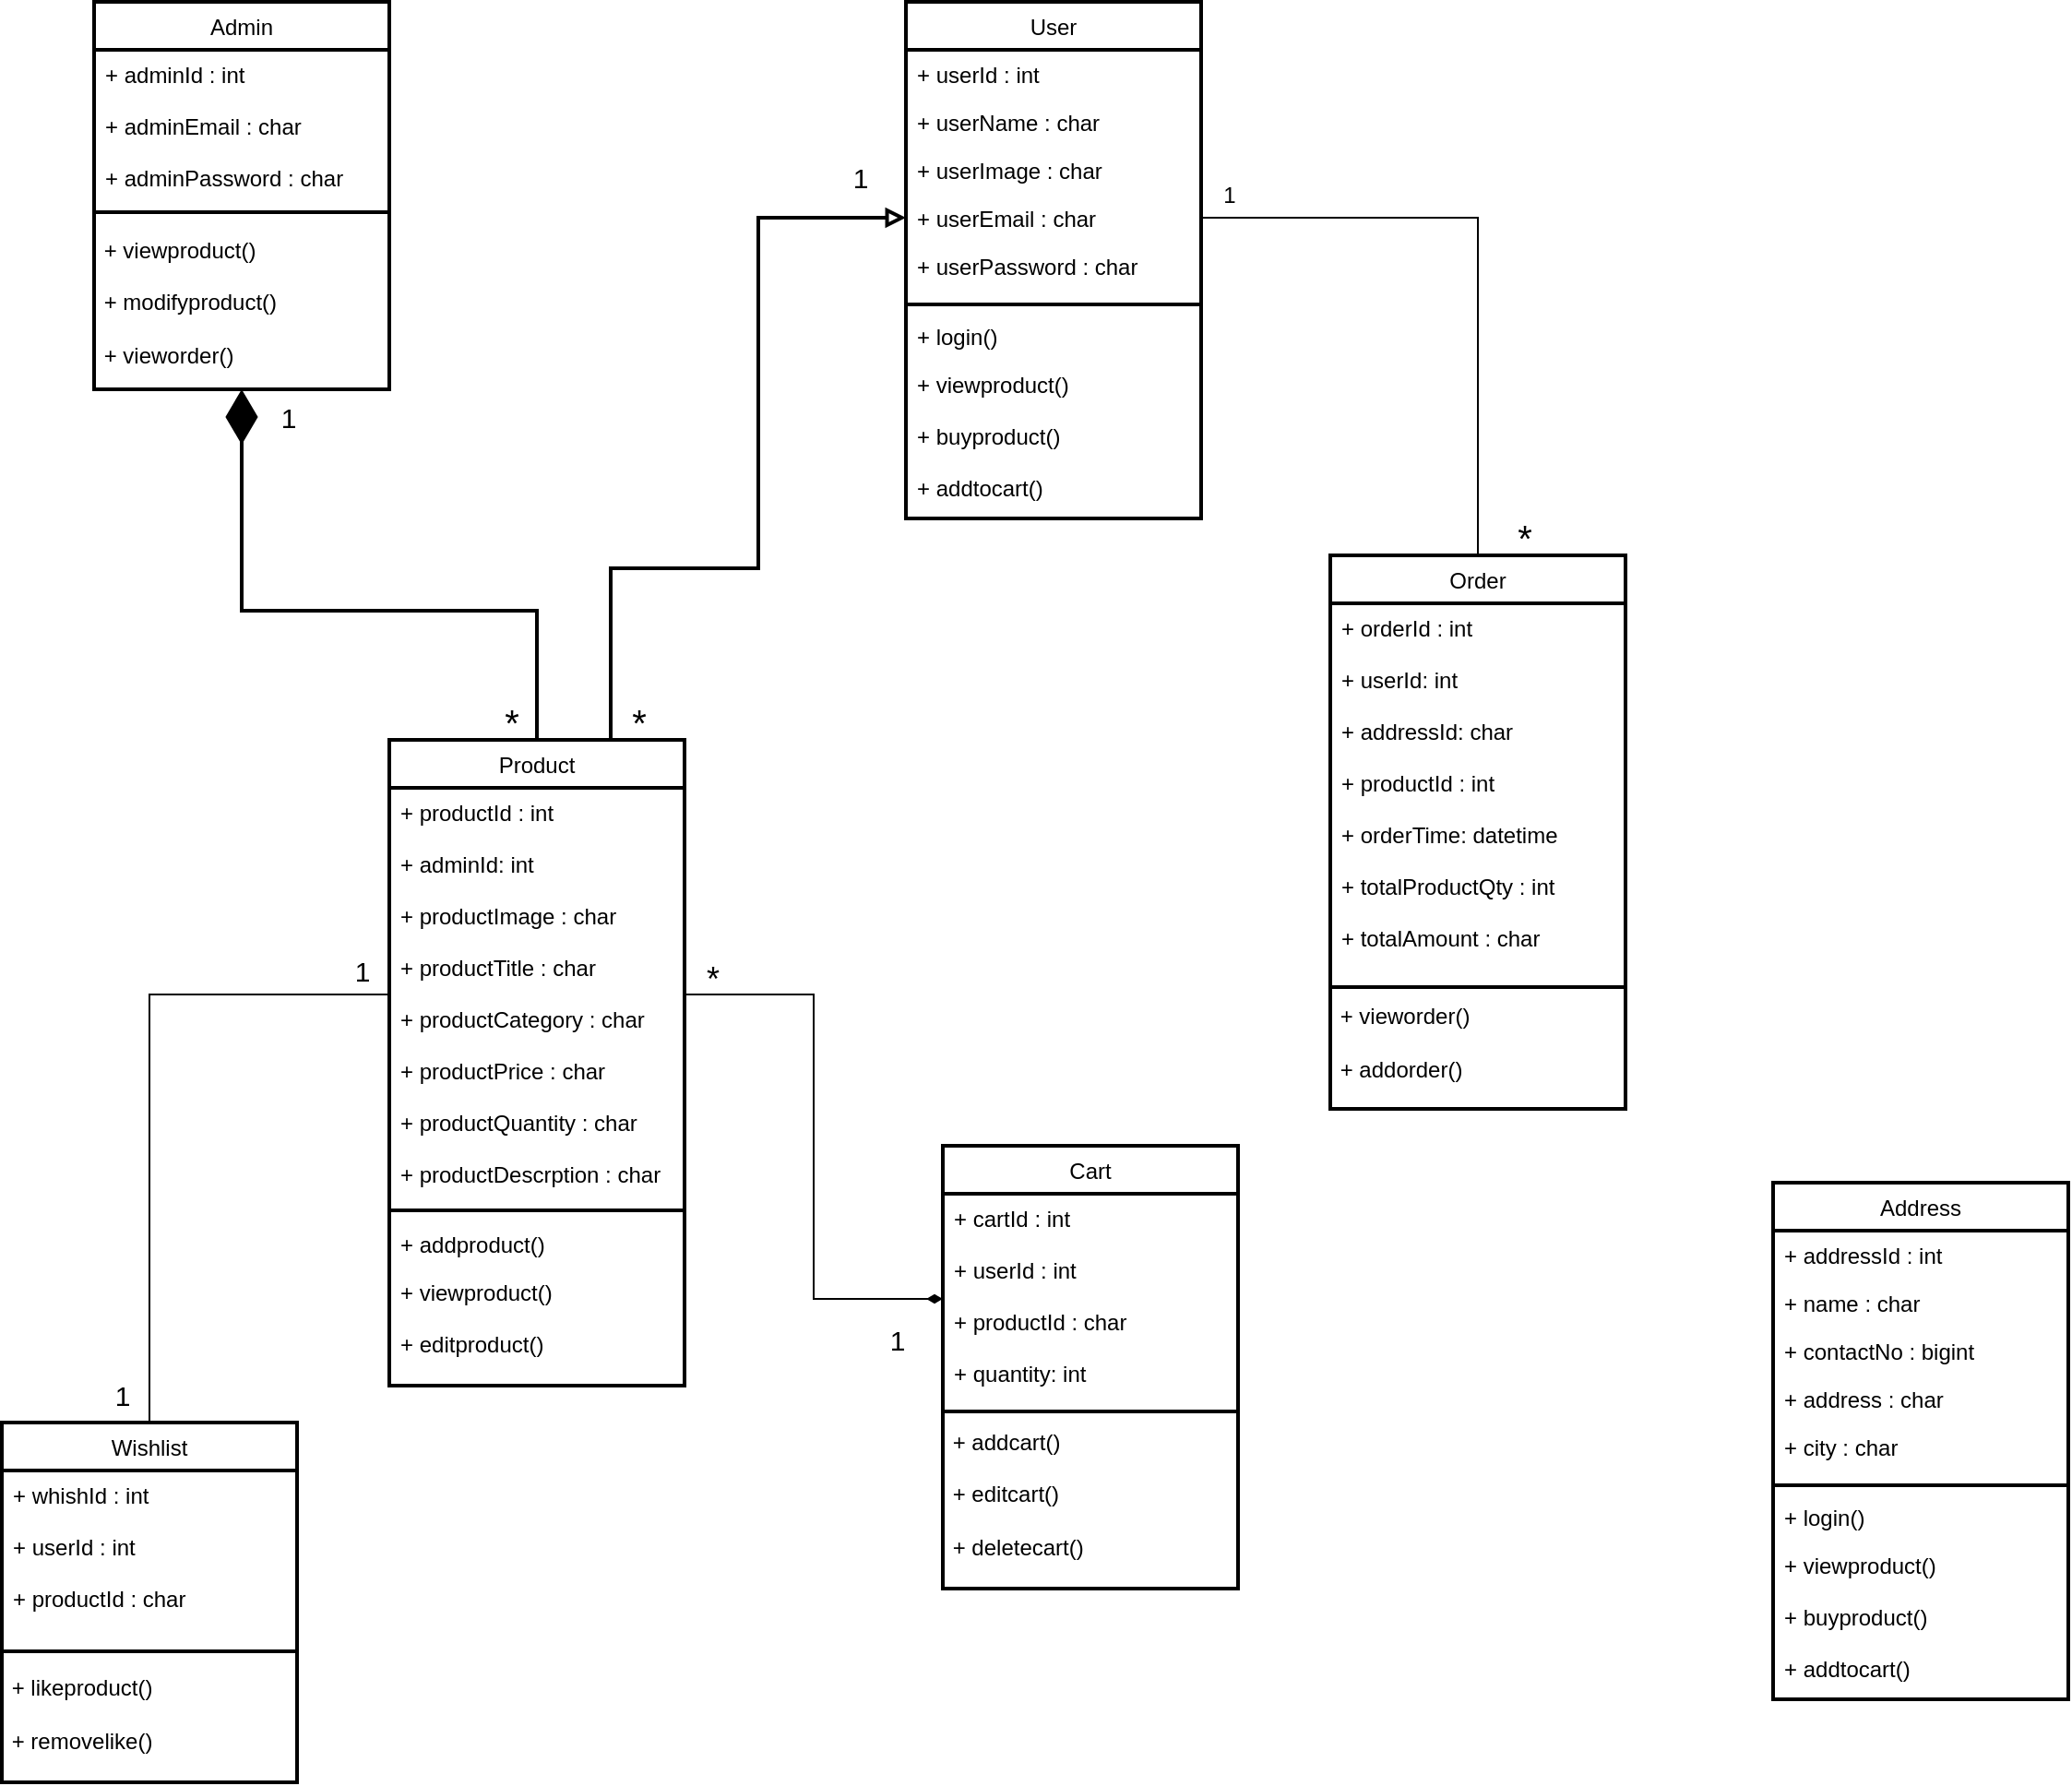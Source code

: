 <mxfile version="21.6.5" type="device">
  <diagram id="C5RBs43oDa-KdzZeNtuy" name="Page-1">
    <mxGraphModel dx="1235" dy="2385" grid="1" gridSize="10" guides="1" tooltips="1" connect="1" arrows="1" fold="1" page="1" pageScale="1" pageWidth="2336" pageHeight="1654" math="0" shadow="0">
      <root>
        <mxCell id="WIyWlLk6GJQsqaUBKTNV-0" />
        <mxCell id="WIyWlLk6GJQsqaUBKTNV-1" parent="WIyWlLk6GJQsqaUBKTNV-0" />
        <mxCell id="zkfFHV4jXpPFQw0GAbJ--6" value="Product" style="swimlane;fontStyle=0;align=center;verticalAlign=top;childLayout=stackLayout;horizontal=1;startSize=26;horizontalStack=0;resizeParent=1;resizeLast=0;collapsible=1;marginBottom=0;rounded=0;shadow=0;strokeWidth=2;movable=1;resizable=1;rotatable=1;deletable=1;editable=1;locked=0;connectable=1;" parent="WIyWlLk6GJQsqaUBKTNV-1" vertex="1">
          <mxGeometry x="240" y="-1040" width="160" height="350" as="geometry">
            <mxRectangle x="130" y="380" width="160" height="26" as="alternateBounds" />
          </mxGeometry>
        </mxCell>
        <mxCell id="zkfFHV4jXpPFQw0GAbJ--7" value="+ productId : int&#xa;&#xa;+ adminId: int&#xa;&#xa;+ productImage : char&#xa;&#xa;+ productTitle : char&#xa;&#xa;+ productCategory : char&#xa;&#xa;+ productPrice : char&#xa;&#xa;+ productQuantity : char&#xa;&#xa;+ productDescrption : char&#xa;&#xa;&#xa;&#xa;&#xa; " style="text;align=left;verticalAlign=top;spacingLeft=4;spacingRight=4;overflow=hidden;rotatable=1;points=[[0,0.5],[1,0.5]];portConstraint=eastwest;movable=1;resizable=1;deletable=1;editable=1;locked=0;connectable=1;strokeWidth=2;fontStyle=0" parent="zkfFHV4jXpPFQw0GAbJ--6" vertex="1">
          <mxGeometry y="26" width="160" height="224" as="geometry" />
        </mxCell>
        <mxCell id="zkfFHV4jXpPFQw0GAbJ--9" value="" style="line;html=1;strokeWidth=2;align=left;verticalAlign=middle;spacingTop=-1;spacingLeft=3;spacingRight=3;rotatable=1;labelPosition=right;points=[];portConstraint=eastwest;movable=1;resizable=1;deletable=1;editable=1;locked=0;connectable=1;fontStyle=0" parent="zkfFHV4jXpPFQw0GAbJ--6" vertex="1">
          <mxGeometry y="250" width="160" height="10" as="geometry" />
        </mxCell>
        <mxCell id="zkfFHV4jXpPFQw0GAbJ--10" value="+ addproduct()" style="text;align=left;verticalAlign=top;spacingLeft=4;spacingRight=4;overflow=hidden;rotatable=1;points=[[0,0.5],[1,0.5]];portConstraint=eastwest;fontStyle=0;movable=1;resizable=1;deletable=1;editable=1;locked=0;connectable=1;strokeWidth=2;" parent="zkfFHV4jXpPFQw0GAbJ--6" vertex="1">
          <mxGeometry y="260" width="160" height="26" as="geometry" />
        </mxCell>
        <mxCell id="zkfFHV4jXpPFQw0GAbJ--11" value="+ viewproduct()&#xa;&#xa;+ editproduct()" style="text;align=left;verticalAlign=top;spacingLeft=4;spacingRight=4;overflow=hidden;rotatable=1;points=[[0,0.5],[1,0.5]];portConstraint=eastwest;movable=1;resizable=1;deletable=1;editable=1;locked=0;connectable=1;strokeWidth=2;fontStyle=0" parent="zkfFHV4jXpPFQw0GAbJ--6" vertex="1">
          <mxGeometry y="286" width="160" height="54" as="geometry" />
        </mxCell>
        <mxCell id="zkfFHV4jXpPFQw0GAbJ--17" value="User" style="swimlane;fontStyle=0;align=center;verticalAlign=top;childLayout=stackLayout;horizontal=1;startSize=26;horizontalStack=0;resizeParent=1;resizeLast=0;collapsible=1;marginBottom=0;rounded=0;shadow=0;strokeWidth=2;movable=1;resizable=1;rotatable=1;deletable=1;editable=1;locked=0;connectable=1;" parent="WIyWlLk6GJQsqaUBKTNV-1" vertex="1">
          <mxGeometry x="520" y="-1440" width="160" height="280" as="geometry">
            <mxRectangle x="550" y="140" width="160" height="26" as="alternateBounds" />
          </mxGeometry>
        </mxCell>
        <mxCell id="zkfFHV4jXpPFQw0GAbJ--18" value="+ userId : int" style="text;align=left;verticalAlign=top;spacingLeft=4;spacingRight=4;overflow=hidden;rotatable=1;points=[[0,0.5],[1,0.5]];portConstraint=eastwest;movable=1;resizable=1;deletable=1;editable=1;locked=0;connectable=1;strokeWidth=2;fontStyle=0" parent="zkfFHV4jXpPFQw0GAbJ--17" vertex="1">
          <mxGeometry y="26" width="160" height="26" as="geometry" />
        </mxCell>
        <mxCell id="zkfFHV4jXpPFQw0GAbJ--19" value="+ userName : char" style="text;align=left;verticalAlign=top;spacingLeft=4;spacingRight=4;overflow=hidden;rotatable=1;points=[[0,0.5],[1,0.5]];portConstraint=eastwest;rounded=0;shadow=0;html=0;movable=1;resizable=1;deletable=1;editable=1;locked=0;connectable=1;strokeWidth=2;fontStyle=0" parent="zkfFHV4jXpPFQw0GAbJ--17" vertex="1">
          <mxGeometry y="52" width="160" height="26" as="geometry" />
        </mxCell>
        <mxCell id="zkfFHV4jXpPFQw0GAbJ--20" value="+ userImage : char" style="text;align=left;verticalAlign=top;spacingLeft=4;spacingRight=4;overflow=hidden;rotatable=1;points=[[0,0.5],[1,0.5]];portConstraint=eastwest;rounded=0;shadow=0;html=0;movable=1;resizable=1;deletable=1;editable=1;locked=0;connectable=1;strokeWidth=2;fontStyle=0" parent="zkfFHV4jXpPFQw0GAbJ--17" vertex="1">
          <mxGeometry y="78" width="160" height="26" as="geometry" />
        </mxCell>
        <mxCell id="zkfFHV4jXpPFQw0GAbJ--21" value="+ userEmail : char" style="text;align=left;verticalAlign=top;spacingLeft=4;spacingRight=4;overflow=hidden;rotatable=1;points=[[0,0.5],[1,0.5]];portConstraint=eastwest;rounded=0;shadow=0;html=0;movable=1;resizable=1;deletable=1;editable=1;locked=0;connectable=1;strokeWidth=2;fontStyle=0" parent="zkfFHV4jXpPFQw0GAbJ--17" vertex="1">
          <mxGeometry y="104" width="160" height="26" as="geometry" />
        </mxCell>
        <mxCell id="zkfFHV4jXpPFQw0GAbJ--22" value="+ userPassword : char&#xa;" style="text;align=left;verticalAlign=top;spacingLeft=4;spacingRight=4;overflow=hidden;rotatable=1;points=[[0,0.5],[1,0.5]];portConstraint=eastwest;rounded=0;shadow=0;html=0;movable=1;resizable=1;deletable=1;editable=1;locked=0;connectable=1;strokeWidth=2;fontStyle=0" parent="zkfFHV4jXpPFQw0GAbJ--17" vertex="1">
          <mxGeometry y="130" width="160" height="30" as="geometry" />
        </mxCell>
        <mxCell id="zkfFHV4jXpPFQw0GAbJ--23" value="" style="line;html=1;strokeWidth=2;align=left;verticalAlign=middle;spacingTop=-1;spacingLeft=3;spacingRight=3;rotatable=1;labelPosition=right;points=[];portConstraint=eastwest;movable=1;resizable=1;deletable=1;editable=1;locked=0;connectable=1;fontStyle=0" parent="zkfFHV4jXpPFQw0GAbJ--17" vertex="1">
          <mxGeometry y="160" width="160" height="8" as="geometry" />
        </mxCell>
        <mxCell id="zkfFHV4jXpPFQw0GAbJ--24" value="+ login()" style="text;align=left;verticalAlign=top;spacingLeft=4;spacingRight=4;overflow=hidden;rotatable=1;points=[[0,0.5],[1,0.5]];portConstraint=eastwest;movable=1;resizable=1;deletable=1;editable=1;locked=0;connectable=1;strokeWidth=2;fontStyle=0" parent="zkfFHV4jXpPFQw0GAbJ--17" vertex="1">
          <mxGeometry y="168" width="160" height="26" as="geometry" />
        </mxCell>
        <mxCell id="zkfFHV4jXpPFQw0GAbJ--25" value="+ viewproduct()&#xa;&#xa;+ buyproduct()&#xa;&#xa;+ addtocart()" style="text;align=left;verticalAlign=top;spacingLeft=4;spacingRight=4;overflow=hidden;rotatable=1;points=[[0,0.5],[1,0.5]];portConstraint=eastwest;movable=1;resizable=1;deletable=1;editable=1;locked=0;connectable=1;strokeWidth=2;fontStyle=0" parent="zkfFHV4jXpPFQw0GAbJ--17" vertex="1">
          <mxGeometry y="194" width="160" height="86" as="geometry" />
        </mxCell>
        <mxCell id="OjoCICUQw7qcueUSveAb-17" style="edgeStyle=orthogonalEdgeStyle;rounded=0;orthogonalLoop=1;jettySize=auto;html=1;exitX=0.5;exitY=0;exitDx=0;exitDy=0;entryX=1;entryY=0.5;entryDx=0;entryDy=0;endArrow=none;endFill=0;" edge="1" parent="WIyWlLk6GJQsqaUBKTNV-1" source="sHydNeBc-IxOGCqQEQ-K-3" target="zkfFHV4jXpPFQw0GAbJ--21">
          <mxGeometry relative="1" as="geometry" />
        </mxCell>
        <mxCell id="sHydNeBc-IxOGCqQEQ-K-3" value="Order" style="swimlane;fontStyle=0;align=center;verticalAlign=top;childLayout=stackLayout;horizontal=1;startSize=26;horizontalStack=0;resizeParent=1;resizeLast=0;collapsible=1;marginBottom=0;rounded=0;shadow=0;strokeWidth=2;movable=1;resizable=1;rotatable=1;deletable=1;editable=1;locked=0;connectable=1;" parent="WIyWlLk6GJQsqaUBKTNV-1" vertex="1">
          <mxGeometry x="750" y="-1140" width="160" height="300" as="geometry">
            <mxRectangle x="340" y="380" width="170" height="26" as="alternateBounds" />
          </mxGeometry>
        </mxCell>
        <mxCell id="sHydNeBc-IxOGCqQEQ-K-4" value="+ orderId : int&#xa;&#xa;+ userId: int&#xa;&#xa;+ addressId: char&#xa;&#xa;+ productId : int&#xa;&#xa;+ orderTime: datetime&#xa;&#xa;+ totalProductQty : int&#xa;&#xa;+ totalAmount : char&#xa;&#xa;&#xa;" style="text;align=left;verticalAlign=top;spacingLeft=4;spacingRight=4;overflow=hidden;rotatable=1;points=[[0,0.5],[1,0.5]];portConstraint=eastwest;movable=1;resizable=1;deletable=1;editable=1;locked=0;connectable=1;strokeWidth=2;fontStyle=0" parent="sHydNeBc-IxOGCqQEQ-K-3" vertex="1">
          <mxGeometry y="26" width="160" height="204" as="geometry" />
        </mxCell>
        <mxCell id="sHydNeBc-IxOGCqQEQ-K-5" value="" style="line;html=1;strokeWidth=2;align=left;verticalAlign=middle;spacingTop=-1;spacingLeft=3;spacingRight=3;rotatable=1;labelPosition=right;points=[];portConstraint=eastwest;movable=1;resizable=1;deletable=1;editable=1;locked=0;connectable=1;fontStyle=0" parent="sHydNeBc-IxOGCqQEQ-K-3" vertex="1">
          <mxGeometry y="230" width="160" height="8" as="geometry" />
        </mxCell>
        <mxCell id="IS7MWwFQFHI_JUVF_LnJ-9" value="&lt;div style=&quot;&quot;&gt;&lt;span style=&quot;background-color: initial;&quot;&gt;&amp;nbsp;+ vieworder()&lt;/span&gt;&lt;/div&gt;&lt;div style=&quot;&quot;&gt;&lt;span style=&quot;background-color: initial;&quot;&gt;&lt;br&gt;&lt;/span&gt;&lt;/div&gt;&lt;div style=&quot;&quot;&gt;&lt;span style=&quot;background-color: initial;&quot;&gt;&amp;nbsp;+ addorder()&lt;/span&gt;&lt;/div&gt;" style="text;html=1;align=left;verticalAlign=middle;resizable=1;points=[];autosize=1;strokeColor=none;fillColor=none;movable=1;rotatable=1;deletable=1;editable=1;locked=0;connectable=1;strokeWidth=2;fontStyle=0" parent="sHydNeBc-IxOGCqQEQ-K-3" vertex="1">
          <mxGeometry y="238" width="160" height="52" as="geometry" />
        </mxCell>
        <mxCell id="Cym6XyfJGrdyrdMDKwTc-0" value="Admin" style="swimlane;fontStyle=0;align=center;verticalAlign=top;childLayout=stackLayout;horizontal=1;startSize=26;horizontalStack=0;resizeParent=1;resizeLast=0;collapsible=1;marginBottom=0;rounded=0;shadow=0;strokeWidth=2;movable=1;resizable=1;rotatable=1;deletable=1;editable=1;locked=0;connectable=1;" parent="WIyWlLk6GJQsqaUBKTNV-1" vertex="1">
          <mxGeometry x="80" y="-1440" width="160" height="210" as="geometry">
            <mxRectangle x="340" y="380" width="170" height="26" as="alternateBounds" />
          </mxGeometry>
        </mxCell>
        <mxCell id="Cym6XyfJGrdyrdMDKwTc-1" value="+ adminId : int&#xa;&#xa;+ adminEmail : char&#xa;&#xa;+ adminPassword : char&#xa;" style="text;align=left;verticalAlign=top;spacingLeft=4;spacingRight=4;overflow=hidden;rotatable=1;points=[[0,0.5],[1,0.5]];portConstraint=eastwest;movable=1;resizable=1;deletable=1;editable=1;locked=0;connectable=1;strokeWidth=2;fontStyle=0" parent="Cym6XyfJGrdyrdMDKwTc-0" vertex="1">
          <mxGeometry y="26" width="160" height="84" as="geometry" />
        </mxCell>
        <mxCell id="Cym6XyfJGrdyrdMDKwTc-2" value="" style="line;html=1;strokeWidth=2;align=left;verticalAlign=middle;spacingTop=-1;spacingLeft=3;spacingRight=3;rotatable=1;labelPosition=right;points=[];portConstraint=eastwest;movable=1;resizable=1;deletable=1;editable=1;locked=0;connectable=1;fontStyle=0" parent="Cym6XyfJGrdyrdMDKwTc-0" vertex="1">
          <mxGeometry y="110" width="160" height="8" as="geometry" />
        </mxCell>
        <mxCell id="Cym6XyfJGrdyrdMDKwTc-3" value="&lt;font style=&quot;font-size: 12px;&quot;&gt;&amp;nbsp;+ viewproduct()&lt;br&gt;&lt;br&gt;&amp;nbsp;+ modifyproduct()&lt;br&gt;&lt;br&gt;&amp;nbsp;+ vieworder()&lt;/font&gt;" style="text;html=1;align=left;verticalAlign=middle;resizable=1;points=[];autosize=1;strokeColor=none;fillColor=none;strokeWidth=2;movable=1;rotatable=1;deletable=1;editable=1;locked=0;connectable=1;fontStyle=0" parent="Cym6XyfJGrdyrdMDKwTc-0" vertex="1">
          <mxGeometry y="118" width="160" height="90" as="geometry" />
        </mxCell>
        <mxCell id="Fl2VgsjFN3Op6hcK9iJr-1" value="Cart" style="swimlane;fontStyle=0;align=center;verticalAlign=top;childLayout=stackLayout;horizontal=1;startSize=26;horizontalStack=0;resizeParent=1;resizeLast=0;collapsible=1;marginBottom=0;rounded=0;shadow=0;strokeWidth=2;movable=1;resizable=1;rotatable=1;deletable=1;editable=1;locked=0;connectable=1;" parent="WIyWlLk6GJQsqaUBKTNV-1" vertex="1">
          <mxGeometry x="540" y="-820" width="160" height="240" as="geometry">
            <mxRectangle x="340" y="380" width="170" height="26" as="alternateBounds" />
          </mxGeometry>
        </mxCell>
        <mxCell id="Fl2VgsjFN3Op6hcK9iJr-2" value="+ cartId : int&#xa;&#xa;+ userId : int&#xa;&#xa;+ productId : char&#xa;&#xa;+ quantity: int&#xa;" style="text;align=left;verticalAlign=top;spacingLeft=4;spacingRight=4;overflow=hidden;rotatable=1;points=[[0,0.5],[1,0.5]];portConstraint=eastwest;movable=1;resizable=1;deletable=1;editable=1;locked=0;connectable=1;strokeWidth=2;fontStyle=0" parent="Fl2VgsjFN3Op6hcK9iJr-1" vertex="1">
          <mxGeometry y="26" width="160" height="114" as="geometry" />
        </mxCell>
        <mxCell id="Fl2VgsjFN3Op6hcK9iJr-3" value="" style="line;html=1;strokeWidth=2;align=left;verticalAlign=middle;spacingTop=-1;spacingLeft=3;spacingRight=3;rotatable=1;labelPosition=right;points=[];portConstraint=eastwest;movable=1;resizable=1;deletable=1;editable=1;locked=0;connectable=1;fontStyle=0" parent="Fl2VgsjFN3Op6hcK9iJr-1" vertex="1">
          <mxGeometry y="140" width="160" height="8" as="geometry" />
        </mxCell>
        <mxCell id="Fl2VgsjFN3Op6hcK9iJr-4" value="&lt;div style=&quot;&quot;&gt;&lt;span style=&quot;background-color: initial;&quot;&gt;&amp;nbsp;+ addcart()&lt;/span&gt;&lt;/div&gt;&lt;div style=&quot;&quot;&gt;&lt;span style=&quot;background-color: initial;&quot;&gt;&lt;br&gt;&lt;/span&gt;&lt;/div&gt;&lt;div style=&quot;&quot;&gt;&lt;span style=&quot;background-color: initial;&quot;&gt;&amp;nbsp;+ editcart()&lt;/span&gt;&lt;/div&gt;&lt;div style=&quot;&quot;&gt;&lt;span style=&quot;background-color: initial;&quot;&gt;&lt;br&gt;&lt;/span&gt;&lt;/div&gt;&lt;div style=&quot;&quot;&gt;&lt;span style=&quot;background-color: initial;&quot;&gt;&amp;nbsp;+ deletecart()&lt;/span&gt;&lt;/div&gt;" style="text;html=1;align=left;verticalAlign=middle;resizable=1;points=[];autosize=1;strokeColor=none;fillColor=none;movable=1;rotatable=1;deletable=1;editable=1;locked=0;connectable=1;strokeWidth=2;fontStyle=0" parent="Fl2VgsjFN3Op6hcK9iJr-1" vertex="1">
          <mxGeometry y="148" width="160" height="82" as="geometry" />
        </mxCell>
        <mxCell id="OjoCICUQw7qcueUSveAb-11" style="edgeStyle=orthogonalEdgeStyle;rounded=0;orthogonalLoop=1;jettySize=auto;html=1;exitX=0.5;exitY=0;exitDx=0;exitDy=0;entryX=0;entryY=0.5;entryDx=0;entryDy=0;endArrow=none;endFill=0;" edge="1" parent="WIyWlLk6GJQsqaUBKTNV-1" source="Fl2VgsjFN3Op6hcK9iJr-5" target="zkfFHV4jXpPFQw0GAbJ--7">
          <mxGeometry relative="1" as="geometry" />
        </mxCell>
        <mxCell id="Fl2VgsjFN3Op6hcK9iJr-5" value="Wishlist" style="swimlane;fontStyle=0;align=center;verticalAlign=top;childLayout=stackLayout;horizontal=1;startSize=26;horizontalStack=0;resizeParent=1;resizeLast=0;collapsible=1;marginBottom=0;rounded=0;shadow=0;strokeWidth=2;movable=1;resizable=1;rotatable=1;deletable=1;editable=1;locked=0;connectable=1;" parent="WIyWlLk6GJQsqaUBKTNV-1" vertex="1">
          <mxGeometry x="30" y="-670" width="160" height="195" as="geometry">
            <mxRectangle x="340" y="380" width="170" height="26" as="alternateBounds" />
          </mxGeometry>
        </mxCell>
        <mxCell id="Fl2VgsjFN3Op6hcK9iJr-6" value="+ whishId : int&#xa;&#xa;+ userId : int&#xa;&#xa;+ productId : char&#xa;" style="text;align=left;verticalAlign=top;spacingLeft=4;spacingRight=4;overflow=hidden;rotatable=1;points=[[0,0.5],[1,0.5]];portConstraint=eastwest;movable=1;resizable=1;deletable=1;editable=1;locked=0;connectable=1;strokeWidth=2;fontStyle=0" parent="Fl2VgsjFN3Op6hcK9iJr-5" vertex="1">
          <mxGeometry y="26" width="160" height="94" as="geometry" />
        </mxCell>
        <mxCell id="Fl2VgsjFN3Op6hcK9iJr-7" value="" style="line;html=1;strokeWidth=2;align=left;verticalAlign=middle;spacingTop=-1;spacingLeft=3;spacingRight=3;rotatable=1;labelPosition=right;points=[];portConstraint=eastwest;movable=1;resizable=1;deletable=1;editable=1;locked=0;connectable=1;fontStyle=0" parent="Fl2VgsjFN3Op6hcK9iJr-5" vertex="1">
          <mxGeometry y="120" width="160" height="8" as="geometry" />
        </mxCell>
        <mxCell id="Fl2VgsjFN3Op6hcK9iJr-8" value="&lt;div style=&quot;&quot;&gt;&lt;span style=&quot;background-color: initial;&quot;&gt;&amp;nbsp;+ likeproduct()&lt;/span&gt;&lt;/div&gt;&lt;div style=&quot;&quot;&gt;&lt;span style=&quot;background-color: initial;&quot;&gt;&lt;br&gt;&lt;/span&gt;&lt;/div&gt;&lt;div style=&quot;&quot;&gt;&lt;span style=&quot;background-color: initial;&quot;&gt;&amp;nbsp;+ removelike()&lt;/span&gt;&lt;/div&gt;" style="text;html=1;align=left;verticalAlign=middle;resizable=1;points=[];autosize=1;strokeColor=none;fillColor=none;movable=1;rotatable=1;deletable=1;editable=1;locked=0;connectable=1;strokeWidth=2;fontStyle=0" parent="Fl2VgsjFN3Op6hcK9iJr-5" vertex="1">
          <mxGeometry y="128" width="160" height="60" as="geometry" />
        </mxCell>
        <mxCell id="zqvuV2AepyOgR-Bh_LvP-1" value="" style="endArrow=diamondThin;endFill=1;endSize=24;html=1;rounded=0;exitX=0.5;exitY=0;exitDx=0;exitDy=0;strokeWidth=2;startArrow=none;startFill=0;edgeStyle=orthogonalEdgeStyle;fontSize=10;entryX=0.5;entryY=1;entryDx=0;entryDy=0;" parent="WIyWlLk6GJQsqaUBKTNV-1" source="zkfFHV4jXpPFQw0GAbJ--6" edge="1" target="Cym6XyfJGrdyrdMDKwTc-0">
          <mxGeometry width="160" relative="1" as="geometry">
            <mxPoint x="460" y="-760" as="sourcePoint" />
            <mxPoint x="170" y="-1180" as="targetPoint" />
            <Array as="points">
              <mxPoint x="320" y="-1110" />
              <mxPoint x="160" y="-1110" />
            </Array>
          </mxGeometry>
        </mxCell>
        <mxCell id="zqvuV2AepyOgR-Bh_LvP-2" value="1" style="text;html=1;align=center;verticalAlign=middle;resizable=0;points=[];autosize=1;strokeColor=none;fillColor=none;fontSize=15;" parent="WIyWlLk6GJQsqaUBKTNV-1" vertex="1">
          <mxGeometry x="170" y="-1230" width="30" height="30" as="geometry" />
        </mxCell>
        <mxCell id="zqvuV2AepyOgR-Bh_LvP-3" value="*" style="text;html=1;align=center;verticalAlign=middle;resizable=0;points=[];autosize=1;strokeColor=none;fillColor=none;strokeWidth=1;fontSize=20;" parent="WIyWlLk6GJQsqaUBKTNV-1" vertex="1">
          <mxGeometry x="291" y="-1070" width="30" height="40" as="geometry" />
        </mxCell>
        <mxCell id="OjoCICUQw7qcueUSveAb-0" value="" style="endArrow=block;startArrow=none;html=1;rounded=0;exitX=0.75;exitY=0;exitDx=0;exitDy=0;strokeWidth=2;fontStyle=0;startFill=0;endFill=0;edgeStyle=orthogonalEdgeStyle;fontSize=13;entryX=0;entryY=0.5;entryDx=0;entryDy=0;" edge="1" parent="WIyWlLk6GJQsqaUBKTNV-1" source="zkfFHV4jXpPFQw0GAbJ--6" target="zkfFHV4jXpPFQw0GAbJ--21">
          <mxGeometry width="50" height="50" relative="1" as="geometry">
            <mxPoint x="360" y="-1040" as="sourcePoint" />
            <mxPoint x="600" y="-1080" as="targetPoint" />
            <Array as="points">
              <mxPoint x="360" y="-1133" />
              <mxPoint x="440" y="-1133" />
              <mxPoint x="440" y="-1323" />
            </Array>
          </mxGeometry>
        </mxCell>
        <mxCell id="zqvuV2AepyOgR-Bh_LvP-5" value="1" style="text;html=1;align=center;verticalAlign=middle;resizable=0;points=[];autosize=1;strokeColor=none;fillColor=none;fontSize=15;" parent="WIyWlLk6GJQsqaUBKTNV-1" vertex="1">
          <mxGeometry x="480" y="-1360" width="30" height="30" as="geometry" />
        </mxCell>
        <mxCell id="OjoCICUQw7qcueUSveAb-1" value="Address" style="swimlane;fontStyle=0;align=center;verticalAlign=top;childLayout=stackLayout;horizontal=1;startSize=26;horizontalStack=0;resizeParent=1;resizeLast=0;collapsible=1;marginBottom=0;rounded=0;shadow=0;strokeWidth=2;movable=1;resizable=1;rotatable=1;deletable=1;editable=1;locked=0;connectable=1;" vertex="1" parent="WIyWlLk6GJQsqaUBKTNV-1">
          <mxGeometry x="990" y="-800" width="160" height="280" as="geometry">
            <mxRectangle x="550" y="140" width="160" height="26" as="alternateBounds" />
          </mxGeometry>
        </mxCell>
        <mxCell id="OjoCICUQw7qcueUSveAb-2" value="+ addressId : int" style="text;align=left;verticalAlign=top;spacingLeft=4;spacingRight=4;overflow=hidden;rotatable=1;points=[[0,0.5],[1,0.5]];portConstraint=eastwest;movable=1;resizable=1;deletable=1;editable=1;locked=0;connectable=1;strokeWidth=2;fontStyle=0" vertex="1" parent="OjoCICUQw7qcueUSveAb-1">
          <mxGeometry y="26" width="160" height="26" as="geometry" />
        </mxCell>
        <mxCell id="OjoCICUQw7qcueUSveAb-3" value="+ name : char" style="text;align=left;verticalAlign=top;spacingLeft=4;spacingRight=4;overflow=hidden;rotatable=1;points=[[0,0.5],[1,0.5]];portConstraint=eastwest;rounded=0;shadow=0;html=0;movable=1;resizable=1;deletable=1;editable=1;locked=0;connectable=1;strokeWidth=2;fontStyle=0" vertex="1" parent="OjoCICUQw7qcueUSveAb-1">
          <mxGeometry y="52" width="160" height="26" as="geometry" />
        </mxCell>
        <mxCell id="OjoCICUQw7qcueUSveAb-4" value="+ contactNo : bigint" style="text;align=left;verticalAlign=top;spacingLeft=4;spacingRight=4;overflow=hidden;rotatable=1;points=[[0,0.5],[1,0.5]];portConstraint=eastwest;rounded=0;shadow=0;html=0;movable=1;resizable=1;deletable=1;editable=1;locked=0;connectable=1;strokeWidth=2;fontStyle=0" vertex="1" parent="OjoCICUQw7qcueUSveAb-1">
          <mxGeometry y="78" width="160" height="26" as="geometry" />
        </mxCell>
        <mxCell id="OjoCICUQw7qcueUSveAb-5" value="+ address : char" style="text;align=left;verticalAlign=top;spacingLeft=4;spacingRight=4;overflow=hidden;rotatable=1;points=[[0,0.5],[1,0.5]];portConstraint=eastwest;rounded=0;shadow=0;html=0;movable=1;resizable=1;deletable=1;editable=1;locked=0;connectable=1;strokeWidth=2;fontStyle=0" vertex="1" parent="OjoCICUQw7qcueUSveAb-1">
          <mxGeometry y="104" width="160" height="26" as="geometry" />
        </mxCell>
        <mxCell id="OjoCICUQw7qcueUSveAb-6" value="+ city : char&#xa;" style="text;align=left;verticalAlign=top;spacingLeft=4;spacingRight=4;overflow=hidden;rotatable=1;points=[[0,0.5],[1,0.5]];portConstraint=eastwest;rounded=0;shadow=0;html=0;movable=1;resizable=1;deletable=1;editable=1;locked=0;connectable=1;strokeWidth=2;fontStyle=0" vertex="1" parent="OjoCICUQw7qcueUSveAb-1">
          <mxGeometry y="130" width="160" height="30" as="geometry" />
        </mxCell>
        <mxCell id="OjoCICUQw7qcueUSveAb-7" value="" style="line;html=1;strokeWidth=2;align=left;verticalAlign=middle;spacingTop=-1;spacingLeft=3;spacingRight=3;rotatable=1;labelPosition=right;points=[];portConstraint=eastwest;movable=1;resizable=1;deletable=1;editable=1;locked=0;connectable=1;fontStyle=0" vertex="1" parent="OjoCICUQw7qcueUSveAb-1">
          <mxGeometry y="160" width="160" height="8" as="geometry" />
        </mxCell>
        <mxCell id="OjoCICUQw7qcueUSveAb-8" value="+ login()" style="text;align=left;verticalAlign=top;spacingLeft=4;spacingRight=4;overflow=hidden;rotatable=1;points=[[0,0.5],[1,0.5]];portConstraint=eastwest;movable=1;resizable=1;deletable=1;editable=1;locked=0;connectable=1;strokeWidth=2;fontStyle=0" vertex="1" parent="OjoCICUQw7qcueUSveAb-1">
          <mxGeometry y="168" width="160" height="26" as="geometry" />
        </mxCell>
        <mxCell id="OjoCICUQw7qcueUSveAb-9" value="+ viewproduct()&#xa;&#xa;+ buyproduct()&#xa;&#xa;+ addtocart()" style="text;align=left;verticalAlign=top;spacingLeft=4;spacingRight=4;overflow=hidden;rotatable=1;points=[[0,0.5],[1,0.5]];portConstraint=eastwest;movable=1;resizable=1;deletable=1;editable=1;locked=0;connectable=1;strokeWidth=2;fontStyle=0" vertex="1" parent="OjoCICUQw7qcueUSveAb-1">
          <mxGeometry y="194" width="160" height="86" as="geometry" />
        </mxCell>
        <mxCell id="OjoCICUQw7qcueUSveAb-10" value="*" style="text;html=1;align=center;verticalAlign=middle;resizable=0;points=[];autosize=1;strokeColor=none;fillColor=none;fontSize=20;" vertex="1" parent="WIyWlLk6GJQsqaUBKTNV-1">
          <mxGeometry x="360" y="-1070" width="30" height="40" as="geometry" />
        </mxCell>
        <mxCell id="OjoCICUQw7qcueUSveAb-12" value="1" style="text;html=1;align=center;verticalAlign=middle;resizable=0;points=[];autosize=1;strokeColor=none;fillColor=none;fontSize=15;" vertex="1" parent="WIyWlLk6GJQsqaUBKTNV-1">
          <mxGeometry x="80" y="-700" width="30" height="30" as="geometry" />
        </mxCell>
        <mxCell id="OjoCICUQw7qcueUSveAb-13" value="1" style="text;html=1;align=center;verticalAlign=middle;resizable=0;points=[];autosize=1;strokeColor=none;fillColor=none;fontSize=15;" vertex="1" parent="WIyWlLk6GJQsqaUBKTNV-1">
          <mxGeometry x="210" y="-930" width="30" height="30" as="geometry" />
        </mxCell>
        <mxCell id="OjoCICUQw7qcueUSveAb-14" style="edgeStyle=orthogonalEdgeStyle;rounded=0;orthogonalLoop=1;jettySize=auto;html=1;exitX=1;exitY=0.5;exitDx=0;exitDy=0;entryX=0;entryY=0.5;entryDx=0;entryDy=0;endArrow=diamondThin;endFill=1;strokeWidth=1;fontSize=15;" edge="1" parent="WIyWlLk6GJQsqaUBKTNV-1" source="zkfFHV4jXpPFQw0GAbJ--7" target="Fl2VgsjFN3Op6hcK9iJr-2">
          <mxGeometry relative="1" as="geometry" />
        </mxCell>
        <mxCell id="OjoCICUQw7qcueUSveAb-15" value="1" style="text;html=1;align=center;verticalAlign=middle;resizable=0;points=[];autosize=1;strokeColor=none;fillColor=none;fontSize=15;" vertex="1" parent="WIyWlLk6GJQsqaUBKTNV-1">
          <mxGeometry x="500" y="-730" width="30" height="30" as="geometry" />
        </mxCell>
        <mxCell id="OjoCICUQw7qcueUSveAb-16" value="*" style="text;html=1;align=center;verticalAlign=middle;resizable=0;points=[];autosize=1;strokeColor=none;fillColor=none;fontSize=18;" vertex="1" parent="WIyWlLk6GJQsqaUBKTNV-1">
          <mxGeometry x="400" y="-930" width="30" height="40" as="geometry" />
        </mxCell>
        <mxCell id="OjoCICUQw7qcueUSveAb-18" value="1" style="text;html=1;align=center;verticalAlign=middle;resizable=0;points=[];autosize=1;strokeColor=none;fillColor=none;" vertex="1" parent="WIyWlLk6GJQsqaUBKTNV-1">
          <mxGeometry x="680" y="-1350" width="30" height="30" as="geometry" />
        </mxCell>
        <mxCell id="OjoCICUQw7qcueUSveAb-20" value="*" style="text;html=1;align=center;verticalAlign=middle;resizable=0;points=[];autosize=1;strokeColor=none;fillColor=none;fontSize=20;" vertex="1" parent="WIyWlLk6GJQsqaUBKTNV-1">
          <mxGeometry x="840" y="-1170" width="30" height="40" as="geometry" />
        </mxCell>
      </root>
    </mxGraphModel>
  </diagram>
</mxfile>
